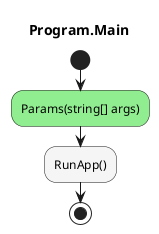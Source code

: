 @startuml Program.Main
title Program.Main
start
#LightGreen:Params(string[] args);
#WhiteSmoke:RunApp();
stop
@enduml
